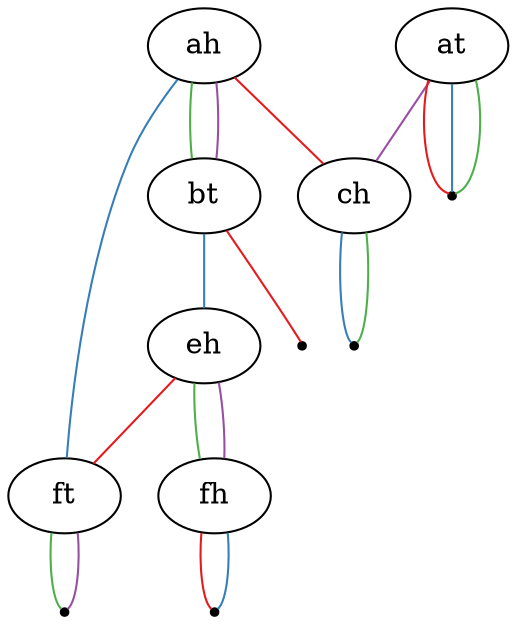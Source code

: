 graph {
edge [colorscheme=set19];
	"ah"	--	"bt"	[color=3];
	"ah"	--	"bt"	[color=4];
	"ah"	--	"ch"	[color=1];
	"ah"	--	"ft"	[color=2];
	"at"	--	"ch"	[color=4];
	"at"	--	"-1"	[len=0.75,color=1];
	"at"	--	"-1"	[len=0.75,color=2];
	"at"	--	"-1"	[len=0.75,color=3];
	"bt"	--	"eh"	[color=2];
	"bt"	--	"-2"	[len=0.75,color=1];
	"ch"	--	"-3"	[len=0.75,color=2];
	"ch"	--	"-3"	[len=0.75,color=3];
	"eh"	--	"fh"	[color=3];
	"eh"	--	"fh"	[color=4];
	"eh"	--	"ft"	[color=1];
	"fh"	--	"-4"	[len=0.75,color=1];
	"fh"	--	"-4"	[len=0.75,color=2];
	"ft"	--	"-5"	[len=0.75,color=3];
	"ft"	--	"-5"	[len=0.75,color=4];
	"-5"	[shape=point,color=black];
	"-4"	[shape=point,color=black];
	"-3"	[shape=point,color=black];
	"-2"	[shape=point,color=black];
	"-1"	[shape=point,color=black];
}
